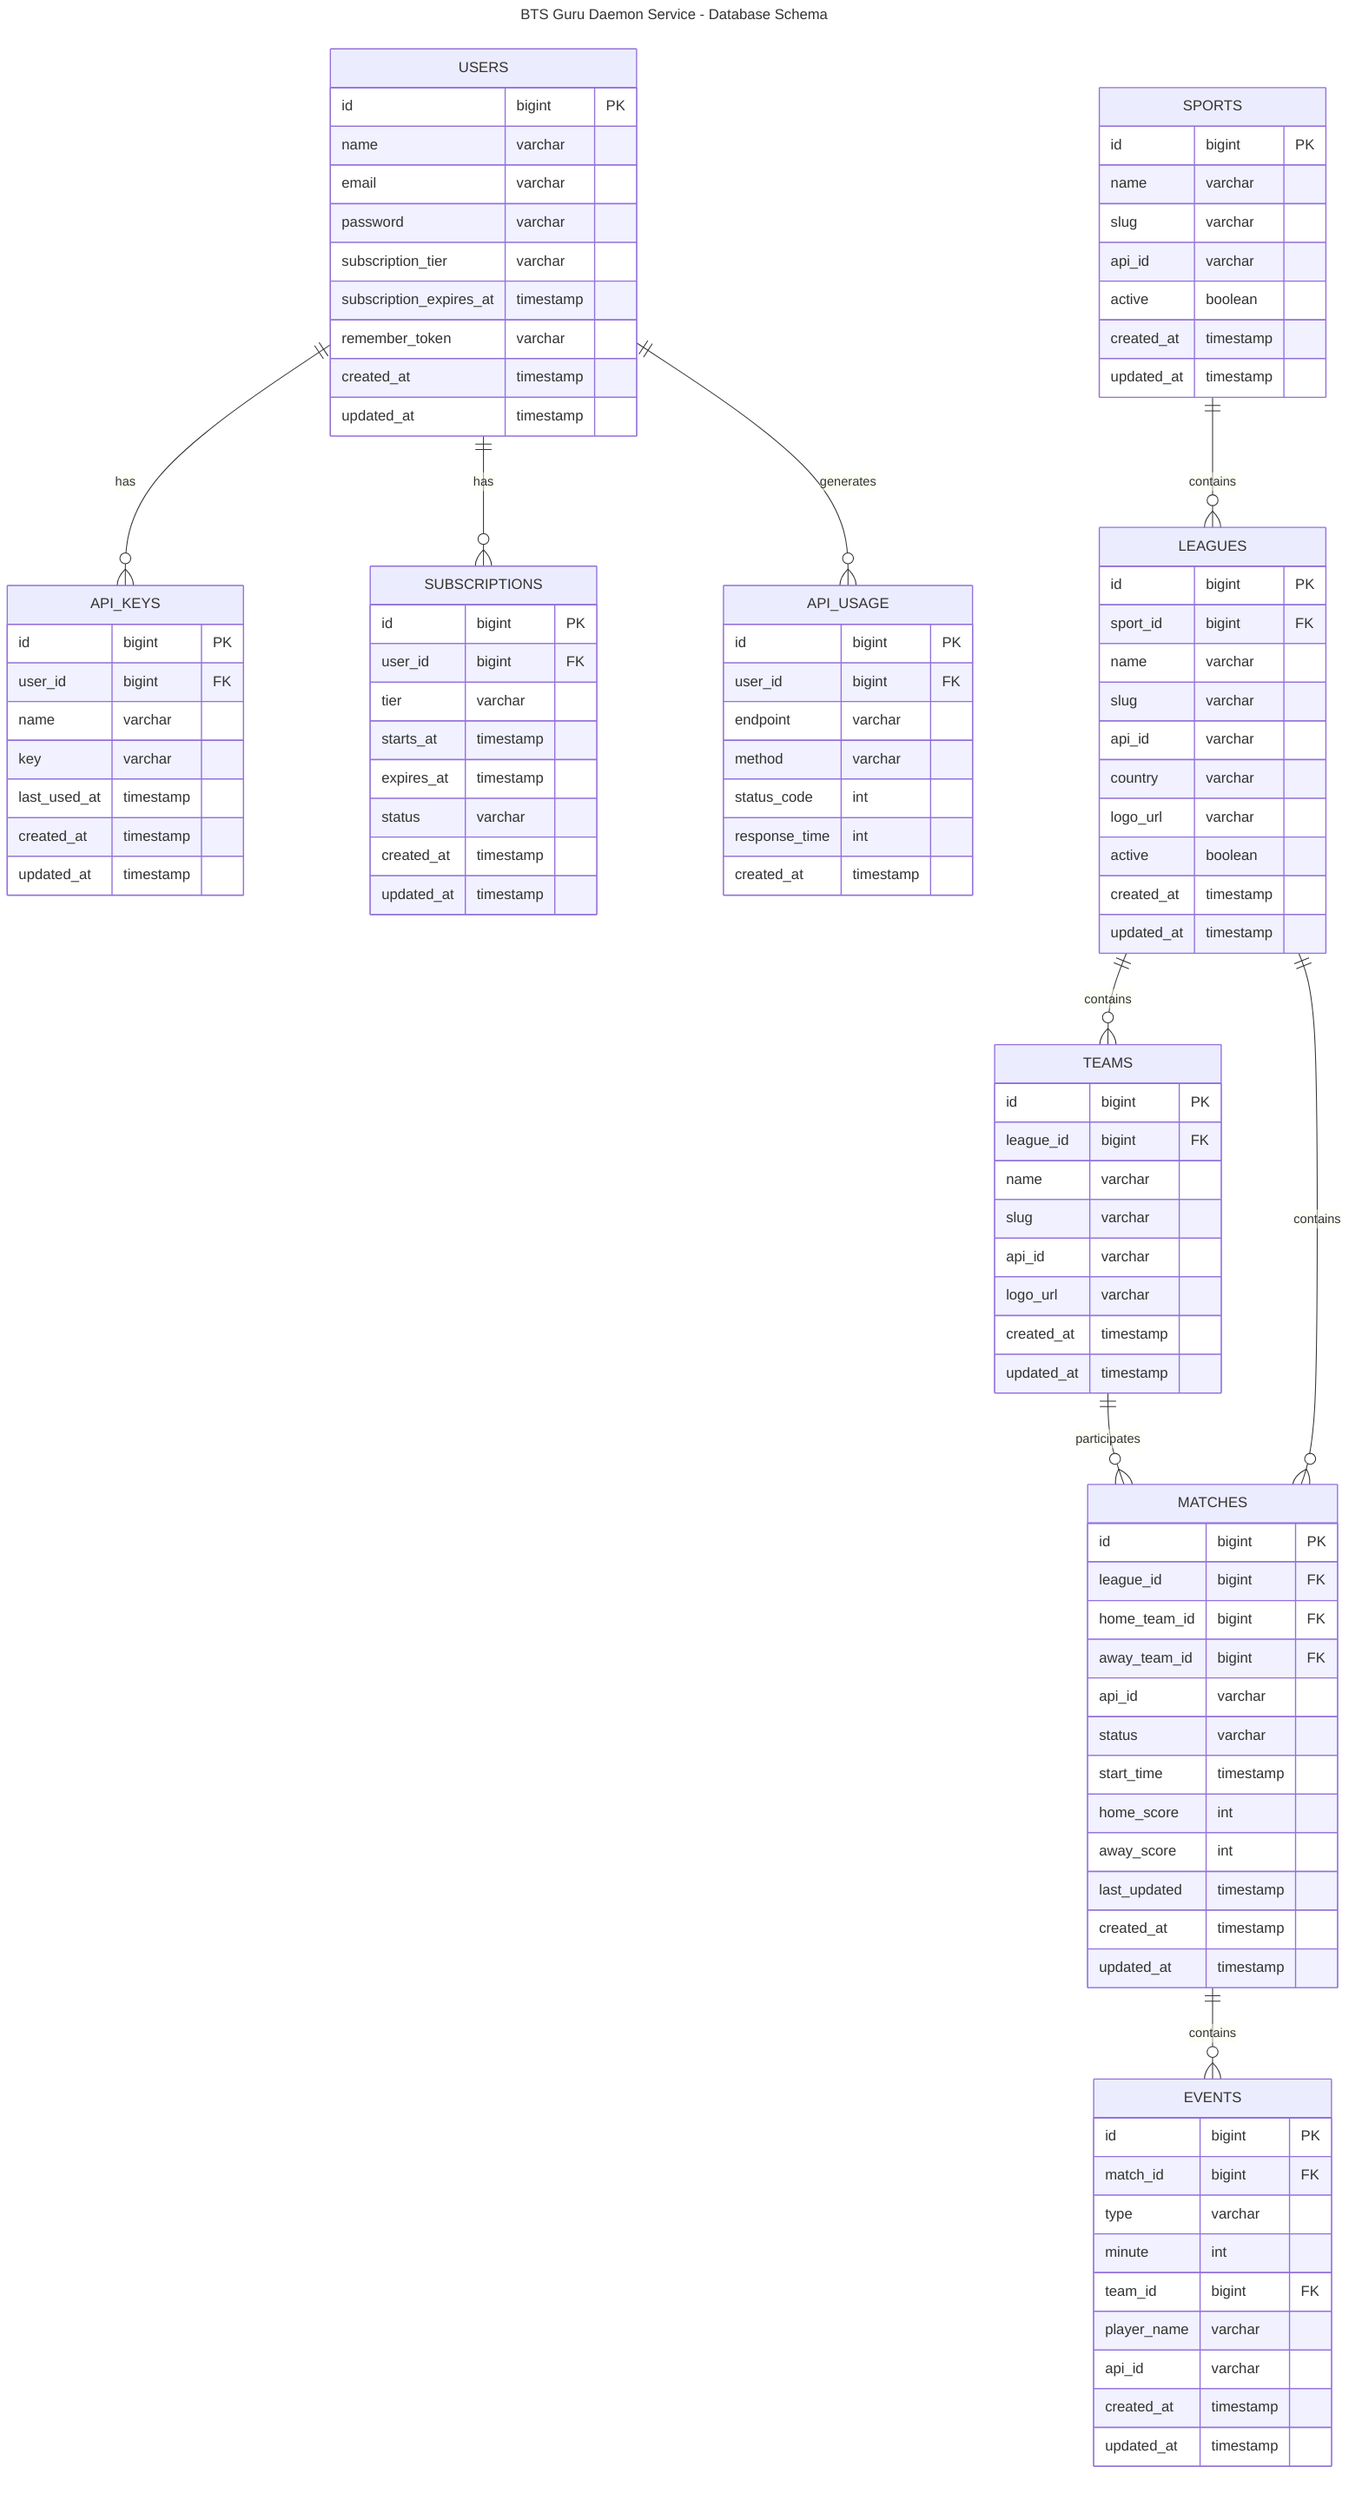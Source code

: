 ---
title: BTS Guru Daemon Service - Database Schema
---
erDiagram
    USERS ||--o{ API_KEYS : has
    USERS ||--o{ SUBSCRIPTIONS : has
    SPORTS ||--o{ LEAGUES : contains
    LEAGUES ||--o{ TEAMS : contains
    LEAGUES ||--o{ MATCHES : contains
    TEAMS ||--o{ MATCHES : participates
    MATCHES ||--o{ EVENTS : contains
    USERS ||--o{ API_USAGE : generates

    USERS {
        id bigint PK
        name varchar
        email varchar
        password varchar
        subscription_tier varchar
        subscription_expires_at timestamp
        remember_token varchar
        created_at timestamp
        updated_at timestamp
    }

    API_KEYS {
        id bigint PK
        user_id bigint FK
        name varchar
        key varchar
        last_used_at timestamp
        created_at timestamp
        updated_at timestamp
    }

    SUBSCRIPTIONS {
        id bigint PK
        user_id bigint FK
        tier varchar
        starts_at timestamp
        expires_at timestamp
        status varchar
        created_at timestamp
        updated_at timestamp
    }

    SPORTS {
        id bigint PK
        name varchar
        slug varchar
        api_id varchar
        active boolean
        created_at timestamp
        updated_at timestamp
    }

    LEAGUES {
        id bigint PK
        sport_id bigint FK
        name varchar
        slug varchar
        api_id varchar
        country varchar
        logo_url varchar
        active boolean
        created_at timestamp
        updated_at timestamp
    }

    TEAMS {
        id bigint PK
        league_id bigint FK
        name varchar
        slug varchar
        api_id varchar
        logo_url varchar
        created_at timestamp
        updated_at timestamp
    }

    MATCHES {
        id bigint PK
        league_id bigint FK
        home_team_id bigint FK
        away_team_id bigint FK
        api_id varchar
        status varchar
        start_time timestamp
        home_score int
        away_score int
        last_updated timestamp
        created_at timestamp
        updated_at timestamp
    }

    EVENTS {
        id bigint PK
        match_id bigint FK
        type varchar
        minute int
        team_id bigint FK
        player_name varchar
        api_id varchar
        created_at timestamp
        updated_at timestamp
    }

    API_USAGE {
        id bigint PK
        user_id bigint FK
        endpoint varchar
        method varchar
        status_code int
        response_time int
        created_at timestamp
    }